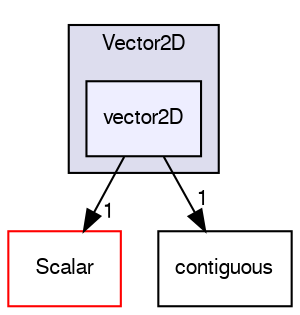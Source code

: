 digraph "src/OpenFOAM/primitives/Vector2D/vector2D" {
  bgcolor=transparent;
  compound=true
  node [ fontsize="10", fontname="FreeSans"];
  edge [ labelfontsize="10", labelfontname="FreeSans"];
  subgraph clusterdir_974ac155d7c04ce7d59446545c00b04b {
    graph [ bgcolor="#ddddee", pencolor="black", label="Vector2D" fontname="FreeSans", fontsize="10", URL="dir_974ac155d7c04ce7d59446545c00b04b.html"]
  dir_82906902f48d19eeac14b65205311009 [shape=box, label="vector2D", style="filled", fillcolor="#eeeeff", pencolor="black", URL="dir_82906902f48d19eeac14b65205311009.html"];
  }
  dir_b4f4914e791ff496381862f16be45bae [shape=box label="Scalar" color="red" URL="dir_b4f4914e791ff496381862f16be45bae.html"];
  dir_1b29830830533868fb04f0e807b2ad78 [shape=box label="contiguous" URL="dir_1b29830830533868fb04f0e807b2ad78.html"];
  dir_82906902f48d19eeac14b65205311009->dir_b4f4914e791ff496381862f16be45bae [headlabel="1", labeldistance=1.5 headhref="dir_002252_002210.html"];
  dir_82906902f48d19eeac14b65205311009->dir_1b29830830533868fb04f0e807b2ad78 [headlabel="1", labeldistance=1.5 headhref="dir_002252_002166.html"];
}
